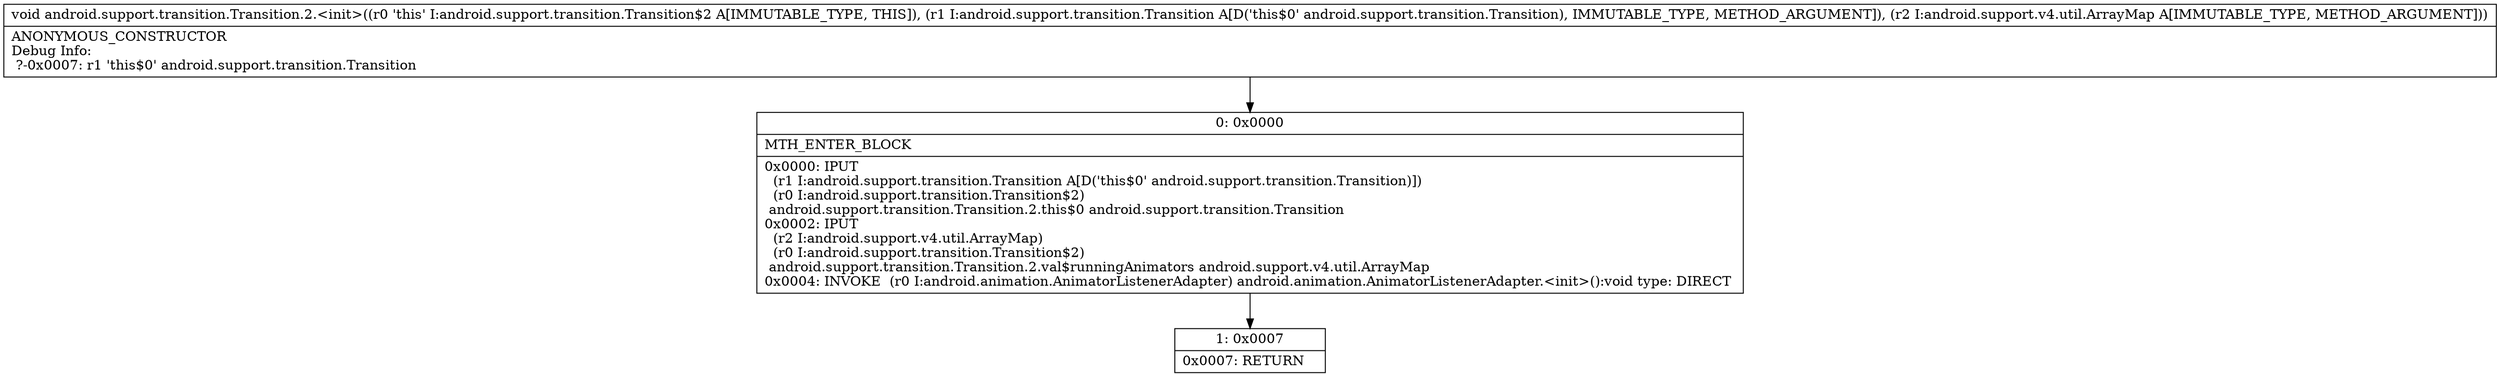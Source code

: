 digraph "CFG forandroid.support.transition.Transition.2.\<init\>(Landroid\/support\/transition\/Transition;Landroid\/support\/v4\/util\/ArrayMap;)V" {
Node_0 [shape=record,label="{0\:\ 0x0000|MTH_ENTER_BLOCK\l|0x0000: IPUT  \l  (r1 I:android.support.transition.Transition A[D('this$0' android.support.transition.Transition)])\l  (r0 I:android.support.transition.Transition$2)\l android.support.transition.Transition.2.this$0 android.support.transition.Transition \l0x0002: IPUT  \l  (r2 I:android.support.v4.util.ArrayMap)\l  (r0 I:android.support.transition.Transition$2)\l android.support.transition.Transition.2.val$runningAnimators android.support.v4.util.ArrayMap \l0x0004: INVOKE  (r0 I:android.animation.AnimatorListenerAdapter) android.animation.AnimatorListenerAdapter.\<init\>():void type: DIRECT \l}"];
Node_1 [shape=record,label="{1\:\ 0x0007|0x0007: RETURN   \l}"];
MethodNode[shape=record,label="{void android.support.transition.Transition.2.\<init\>((r0 'this' I:android.support.transition.Transition$2 A[IMMUTABLE_TYPE, THIS]), (r1 I:android.support.transition.Transition A[D('this$0' android.support.transition.Transition), IMMUTABLE_TYPE, METHOD_ARGUMENT]), (r2 I:android.support.v4.util.ArrayMap A[IMMUTABLE_TYPE, METHOD_ARGUMENT]))  | ANONYMOUS_CONSTRUCTOR\lDebug Info:\l  ?\-0x0007: r1 'this$0' android.support.transition.Transition\l}"];
MethodNode -> Node_0;
Node_0 -> Node_1;
}

